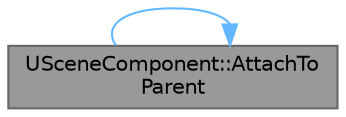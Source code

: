 digraph "USceneComponent::AttachToParent"
{
 // INTERACTIVE_SVG=YES
 // LATEX_PDF_SIZE
  bgcolor="transparent";
  edge [fontname=Helvetica,fontsize=10,labelfontname=Helvetica,labelfontsize=10];
  node [fontname=Helvetica,fontsize=10,shape=box,height=0.2,width=0.4];
  rankdir="LR";
  Node1 [id="Node000001",label="USceneComponent::AttachTo\lParent",height=0.2,width=0.4,color="gray40", fillcolor="grey60", style="filled", fontcolor="black",tooltip="Internally called by OnRegister() or OnPreRegister() to handle parent attachement."];
  Node1 -> Node1 [id="edge1_Node000001_Node000001",color="steelblue1",style="solid",tooltip=" "];
}
